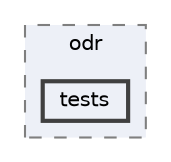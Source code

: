 digraph "/home/jam/Research/IRES-2025/dev/src/llm-scripts/testing/hypothesis-testing/hyp-env/lib/python3.12/site-packages/scipy/odr/tests"
{
 // LATEX_PDF_SIZE
  bgcolor="transparent";
  edge [fontname=Helvetica,fontsize=10,labelfontname=Helvetica,labelfontsize=10];
  node [fontname=Helvetica,fontsize=10,shape=box,height=0.2,width=0.4];
  compound=true
  subgraph clusterdir_b4b6326c964ff1360b24f77fb7f70057 {
    graph [ bgcolor="#edf0f7", pencolor="grey50", label="odr", fontname=Helvetica,fontsize=10 style="filled,dashed", URL="dir_b4b6326c964ff1360b24f77fb7f70057.html",tooltip=""]
  dir_d98c6774ca1fbec2945a88069fb2c8c5 [label="tests", fillcolor="#edf0f7", color="grey25", style="filled,bold", URL="dir_d98c6774ca1fbec2945a88069fb2c8c5.html",tooltip=""];
  }
}
